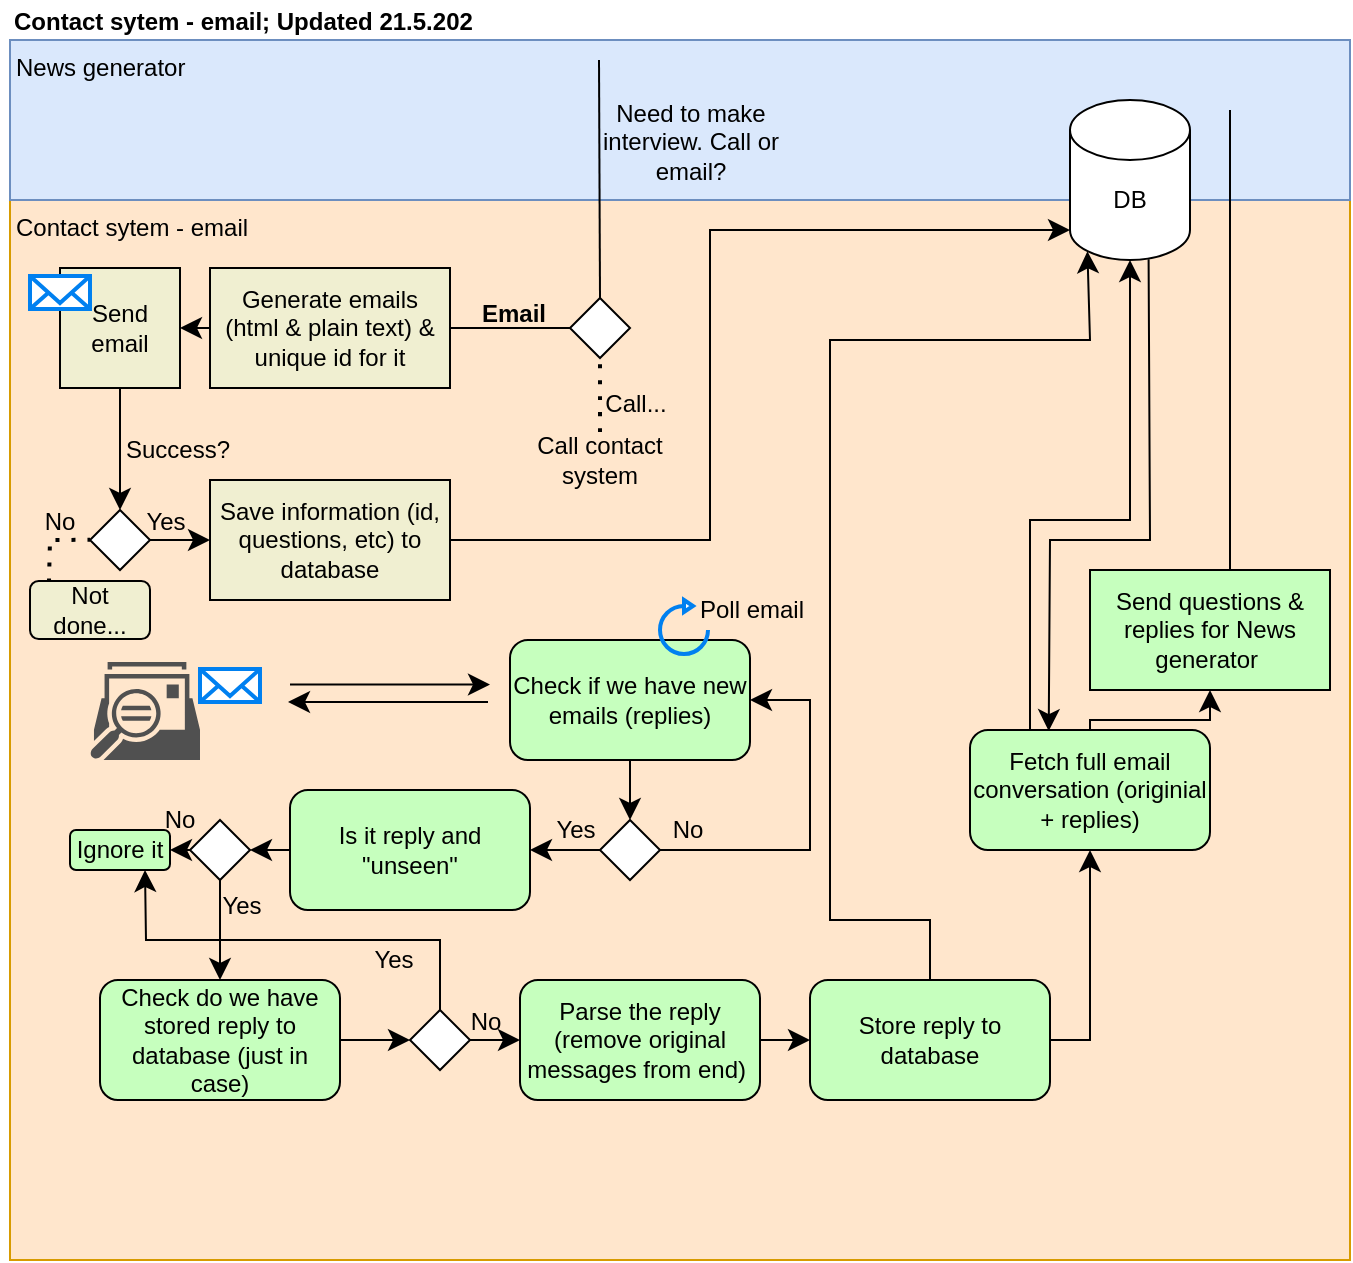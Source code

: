 <mxfile version="27.0.6" pages="2">
  <diagram name="email" id="H2KB_m5Gr2wm3D5CxMwi">
    <mxGraphModel dx="900" dy="1905" grid="1" gridSize="10" guides="1" tooltips="1" connect="1" arrows="1" fold="1" page="1" pageScale="1" pageWidth="850" pageHeight="1100" math="0" shadow="0">
      <root>
        <mxCell id="0" />
        <mxCell id="1" parent="0" />
        <mxCell id="egKCZBeAwwwdmjYjbh6D-1" value="" style="rounded=0;whiteSpace=wrap;html=1;fillColor=#ffe6cc;strokeColor=#d79b00;" vertex="1" parent="1">
          <mxGeometry x="700" width="670" height="530" as="geometry" />
        </mxCell>
        <mxCell id="egKCZBeAwwwdmjYjbh6D-2" value="Contact sytem - email" style="text;html=1;align=left;verticalAlign=top;whiteSpace=wrap;rounded=0;" vertex="1" parent="1">
          <mxGeometry x="701" width="130" height="20" as="geometry" />
        </mxCell>
        <mxCell id="egKCZBeAwwwdmjYjbh6D-3" value="" style="rounded=0;whiteSpace=wrap;html=1;fillColor=#dae8fc;strokeColor=#6c8ebf;" vertex="1" parent="1">
          <mxGeometry x="700" y="-80" width="670" height="80" as="geometry" />
        </mxCell>
        <mxCell id="egKCZBeAwwwdmjYjbh6D-4" value="News generator" style="text;html=1;align=left;verticalAlign=top;whiteSpace=wrap;rounded=0;" vertex="1" parent="1">
          <mxGeometry x="701" y="-80" width="130" height="20" as="geometry" />
        </mxCell>
        <mxCell id="egKCZBeAwwwdmjYjbh6D-74" style="edgeStyle=none;curved=0;rounded=0;orthogonalLoop=1;jettySize=auto;html=1;exitX=0.655;exitY=0.995;exitDx=0;exitDy=0;exitPerimeter=0;entryX=0.328;entryY=0.009;entryDx=0;entryDy=0;fontSize=12;startSize=8;endSize=8;entryPerimeter=0;" edge="1" parent="1" source="egKCZBeAwwwdmjYjbh6D-6" target="egKCZBeAwwwdmjYjbh6D-71">
          <mxGeometry relative="1" as="geometry">
            <Array as="points">
              <mxPoint x="1270" y="170" />
              <mxPoint x="1220" y="170" />
            </Array>
          </mxGeometry>
        </mxCell>
        <mxCell id="egKCZBeAwwwdmjYjbh6D-6" value="" style="shape=cylinder3;whiteSpace=wrap;html=1;boundedLbl=1;backgroundOutline=1;size=15;" vertex="1" parent="1">
          <mxGeometry x="1230" y="-50" width="60" height="80" as="geometry" />
        </mxCell>
        <mxCell id="egKCZBeAwwwdmjYjbh6D-8" value="Need to make interview. Call or email?" style="text;html=1;align=center;verticalAlign=middle;whiteSpace=wrap;rounded=0;" vertex="1" parent="1">
          <mxGeometry x="995" y="-54" width="91" height="50" as="geometry" />
        </mxCell>
        <mxCell id="egKCZBeAwwwdmjYjbh6D-58" style="edgeStyle=none;curved=1;rounded=0;orthogonalLoop=1;jettySize=auto;html=1;exitX=0;exitY=0.5;exitDx=0;exitDy=0;entryX=1;entryY=0.5;entryDx=0;entryDy=0;fontSize=12;startSize=8;endSize=8;" edge="1" parent="1" source="egKCZBeAwwwdmjYjbh6D-9" target="egKCZBeAwwwdmjYjbh6D-57">
          <mxGeometry relative="1" as="geometry" />
        </mxCell>
        <mxCell id="egKCZBeAwwwdmjYjbh6D-9" value="Generate emails (html &amp;amp; plain text) &amp;amp; unique id for it" style="rounded=0;whiteSpace=wrap;html=1;fillColor=light-dark(#F0EFD1,#EDEDED);" vertex="1" parent="1">
          <mxGeometry x="800" y="34" width="120" height="60" as="geometry" />
        </mxCell>
        <mxCell id="egKCZBeAwwwdmjYjbh6D-11" value="" style="endArrow=none;html=1;rounded=0;fontSize=12;startSize=8;endSize=8;curved=1;exitX=1;exitY=0.5;exitDx=0;exitDy=0;entryX=0;entryY=0.5;entryDx=0;entryDy=0;" edge="1" parent="1" source="egKCZBeAwwwdmjYjbh6D-9" target="egKCZBeAwwwdmjYjbh6D-27">
          <mxGeometry width="50" height="50" relative="1" as="geometry">
            <mxPoint x="934" y="104" as="sourcePoint" />
            <mxPoint x="984" y="54" as="targetPoint" />
          </mxGeometry>
        </mxCell>
        <mxCell id="egKCZBeAwwwdmjYjbh6D-14" value="Save information (id, questions, etc) to database" style="rounded=0;whiteSpace=wrap;html=1;fillColor=#F0EFD1;" vertex="1" parent="1">
          <mxGeometry x="800" y="140" width="120" height="60" as="geometry" />
        </mxCell>
        <mxCell id="egKCZBeAwwwdmjYjbh6D-17" style="edgeStyle=none;curved=0;rounded=0;orthogonalLoop=1;jettySize=auto;html=1;exitX=1;exitY=0.5;exitDx=0;exitDy=0;entryX=0;entryY=1;entryDx=0;entryDy=-15;entryPerimeter=0;fontSize=12;startSize=8;endSize=8;" edge="1" parent="1" source="egKCZBeAwwwdmjYjbh6D-14" target="egKCZBeAwwwdmjYjbh6D-6">
          <mxGeometry relative="1" as="geometry">
            <Array as="points">
              <mxPoint x="1050" y="170" />
              <mxPoint x="1050" y="15" />
            </Array>
          </mxGeometry>
        </mxCell>
        <mxCell id="egKCZBeAwwwdmjYjbh6D-32" style="edgeStyle=none;curved=1;rounded=0;orthogonalLoop=1;jettySize=auto;html=1;exitX=0.5;exitY=1;exitDx=0;exitDy=0;entryX=0.5;entryY=0;entryDx=0;entryDy=0;fontSize=12;startSize=8;endSize=8;" edge="1" parent="1" source="egKCZBeAwwwdmjYjbh6D-21" target="egKCZBeAwwwdmjYjbh6D-31">
          <mxGeometry relative="1" as="geometry" />
        </mxCell>
        <mxCell id="egKCZBeAwwwdmjYjbh6D-21" value="Check if we have new emails (replies)" style="rounded=1;whiteSpace=wrap;html=1;fillColor=light-dark(#C6FFBE,#EDEDED);" vertex="1" parent="1">
          <mxGeometry x="950" y="220" width="120" height="60" as="geometry" />
        </mxCell>
        <mxCell id="egKCZBeAwwwdmjYjbh6D-18" value="" style="html=1;verticalLabelPosition=bottom;align=center;labelBackgroundColor=#ffffff;verticalAlign=top;strokeWidth=2;strokeColor=#0080F0;shadow=0;dashed=0;shape=mxgraph.ios7.icons.reload;" vertex="1" parent="1">
          <mxGeometry x="1025" y="200" width="24" height="27" as="geometry" />
        </mxCell>
        <mxCell id="egKCZBeAwwwdmjYjbh6D-22" value="DB" style="text;html=1;align=center;verticalAlign=middle;whiteSpace=wrap;rounded=0;" vertex="1" parent="1">
          <mxGeometry x="1230" y="-15" width="60" height="30" as="geometry" />
        </mxCell>
        <mxCell id="egKCZBeAwwwdmjYjbh6D-23" value="" style="html=1;verticalLabelPosition=bottom;align=center;labelBackgroundColor=#ffffff;verticalAlign=top;strokeWidth=2;strokeColor=#0080F0;shadow=0;dashed=0;shape=mxgraph.ios7.icons.mail;" vertex="1" parent="1">
          <mxGeometry x="795" y="234.5" width="30" height="16.5" as="geometry" />
        </mxCell>
        <mxCell id="egKCZBeAwwwdmjYjbh6D-24" value="" style="sketch=0;pointerEvents=1;shadow=0;dashed=0;html=1;strokeColor=none;fillColor=#505050;labelPosition=center;verticalLabelPosition=bottom;verticalAlign=top;outlineConnect=0;align=center;shape=mxgraph.office.communications.discovery_search_mailbox;" vertex="1" parent="1">
          <mxGeometry x="740" y="231" width="55" height="49" as="geometry" />
        </mxCell>
        <mxCell id="egKCZBeAwwwdmjYjbh6D-25" value="" style="endArrow=classic;html=1;rounded=0;fontSize=12;startSize=8;endSize=8;curved=1;" edge="1" parent="1">
          <mxGeometry width="50" height="50" relative="1" as="geometry">
            <mxPoint x="840" y="242.25" as="sourcePoint" />
            <mxPoint x="940" y="242.25" as="targetPoint" />
          </mxGeometry>
        </mxCell>
        <mxCell id="egKCZBeAwwwdmjYjbh6D-27" value="" style="rhombus;whiteSpace=wrap;html=1;" vertex="1" parent="1">
          <mxGeometry x="980" y="49" width="30" height="30" as="geometry" />
        </mxCell>
        <mxCell id="egKCZBeAwwwdmjYjbh6D-29" value="" style="endArrow=none;html=1;rounded=0;fontSize=12;startSize=8;endSize=8;curved=1;exitX=0.5;exitY=0;exitDx=0;exitDy=0;" edge="1" parent="1" source="egKCZBeAwwwdmjYjbh6D-27">
          <mxGeometry width="50" height="50" relative="1" as="geometry">
            <mxPoint x="994.5" y="40" as="sourcePoint" />
            <mxPoint x="994.5" y="-70" as="targetPoint" />
          </mxGeometry>
        </mxCell>
        <mxCell id="egKCZBeAwwwdmjYjbh6D-30" value="&lt;b&gt;Email&lt;/b&gt;" style="text;html=1;align=center;verticalAlign=middle;whiteSpace=wrap;rounded=0;" vertex="1" parent="1">
          <mxGeometry x="922" y="42" width="60" height="30" as="geometry" />
        </mxCell>
        <mxCell id="egKCZBeAwwwdmjYjbh6D-34" style="edgeStyle=none;curved=1;rounded=0;orthogonalLoop=1;jettySize=auto;html=1;exitX=0;exitY=0.5;exitDx=0;exitDy=0;entryX=1;entryY=0.5;entryDx=0;entryDy=0;fontSize=12;startSize=8;endSize=8;" edge="1" parent="1" source="egKCZBeAwwwdmjYjbh6D-31" target="egKCZBeAwwwdmjYjbh6D-33">
          <mxGeometry relative="1" as="geometry" />
        </mxCell>
        <mxCell id="egKCZBeAwwwdmjYjbh6D-36" style="edgeStyle=none;curved=0;rounded=0;orthogonalLoop=1;jettySize=auto;html=1;exitX=1;exitY=0.5;exitDx=0;exitDy=0;entryX=1;entryY=0.5;entryDx=0;entryDy=0;fontSize=12;startSize=8;endSize=8;" edge="1" parent="1" source="egKCZBeAwwwdmjYjbh6D-31" target="egKCZBeAwwwdmjYjbh6D-21">
          <mxGeometry relative="1" as="geometry">
            <Array as="points">
              <mxPoint x="1100" y="325" />
              <mxPoint x="1100" y="250" />
            </Array>
          </mxGeometry>
        </mxCell>
        <mxCell id="egKCZBeAwwwdmjYjbh6D-31" value="" style="rhombus;whiteSpace=wrap;html=1;" vertex="1" parent="1">
          <mxGeometry x="995" y="310" width="30" height="30" as="geometry" />
        </mxCell>
        <mxCell id="egKCZBeAwwwdmjYjbh6D-39" style="edgeStyle=none;curved=1;rounded=0;orthogonalLoop=1;jettySize=auto;html=1;exitX=0;exitY=0.5;exitDx=0;exitDy=0;entryX=1;entryY=0.5;entryDx=0;entryDy=0;fontSize=12;startSize=8;endSize=8;" edge="1" parent="1" source="egKCZBeAwwwdmjYjbh6D-33" target="egKCZBeAwwwdmjYjbh6D-35">
          <mxGeometry relative="1" as="geometry" />
        </mxCell>
        <mxCell id="egKCZBeAwwwdmjYjbh6D-33" value="Is it reply and &quot;unseen&quot;" style="rounded=1;whiteSpace=wrap;html=1;fillColor=#C6FFBE;" vertex="1" parent="1">
          <mxGeometry x="840" y="295" width="120" height="60" as="geometry" />
        </mxCell>
        <mxCell id="egKCZBeAwwwdmjYjbh6D-41" style="edgeStyle=none;curved=1;rounded=0;orthogonalLoop=1;jettySize=auto;html=1;exitX=0.5;exitY=1;exitDx=0;exitDy=0;entryX=0.5;entryY=0;entryDx=0;entryDy=0;fontSize=12;startSize=8;endSize=8;" edge="1" parent="1" source="egKCZBeAwwwdmjYjbh6D-35" target="egKCZBeAwwwdmjYjbh6D-40">
          <mxGeometry relative="1" as="geometry" />
        </mxCell>
        <mxCell id="egKCZBeAwwwdmjYjbh6D-43" style="edgeStyle=none;curved=1;rounded=0;orthogonalLoop=1;jettySize=auto;html=1;exitX=0;exitY=0.5;exitDx=0;exitDy=0;entryX=1;entryY=0.5;entryDx=0;entryDy=0;fontSize=12;startSize=8;endSize=8;" edge="1" parent="1" source="egKCZBeAwwwdmjYjbh6D-35" target="egKCZBeAwwwdmjYjbh6D-42">
          <mxGeometry relative="1" as="geometry" />
        </mxCell>
        <mxCell id="egKCZBeAwwwdmjYjbh6D-35" value="" style="rhombus;whiteSpace=wrap;html=1;" vertex="1" parent="1">
          <mxGeometry x="790" y="310" width="30" height="30" as="geometry" />
        </mxCell>
        <mxCell id="egKCZBeAwwwdmjYjbh6D-37" value="Yes" style="text;html=1;align=center;verticalAlign=middle;whiteSpace=wrap;rounded=0;" vertex="1" parent="1">
          <mxGeometry x="953" y="300" width="60" height="30" as="geometry" />
        </mxCell>
        <mxCell id="egKCZBeAwwwdmjYjbh6D-38" value="No" style="text;html=1;align=center;verticalAlign=middle;whiteSpace=wrap;rounded=0;" vertex="1" parent="1">
          <mxGeometry x="1009" y="300" width="60" height="30" as="geometry" />
        </mxCell>
        <mxCell id="egKCZBeAwwwdmjYjbh6D-48" style="edgeStyle=none;curved=1;rounded=0;orthogonalLoop=1;jettySize=auto;html=1;exitX=1;exitY=0.5;exitDx=0;exitDy=0;entryX=0;entryY=0.5;entryDx=0;entryDy=0;fontSize=12;startSize=8;endSize=8;" edge="1" parent="1" source="egKCZBeAwwwdmjYjbh6D-40" target="egKCZBeAwwwdmjYjbh6D-47">
          <mxGeometry relative="1" as="geometry" />
        </mxCell>
        <mxCell id="egKCZBeAwwwdmjYjbh6D-40" value="Check do we have stored reply to database (just in case)" style="rounded=1;whiteSpace=wrap;html=1;fillColor=#C6FFBE;" vertex="1" parent="1">
          <mxGeometry x="745" y="390" width="120" height="60" as="geometry" />
        </mxCell>
        <mxCell id="egKCZBeAwwwdmjYjbh6D-42" value="Ignore it" style="rounded=1;whiteSpace=wrap;html=1;fillColor=#C6FFBE;" vertex="1" parent="1">
          <mxGeometry x="730" y="315" width="50" height="20" as="geometry" />
        </mxCell>
        <mxCell id="egKCZBeAwwwdmjYjbh6D-44" value="Yes" style="text;html=1;align=center;verticalAlign=middle;whiteSpace=wrap;rounded=0;" vertex="1" parent="1">
          <mxGeometry x="786" y="338" width="60" height="30" as="geometry" />
        </mxCell>
        <mxCell id="egKCZBeAwwwdmjYjbh6D-45" value="No" style="text;html=1;align=center;verticalAlign=middle;whiteSpace=wrap;rounded=0;" vertex="1" parent="1">
          <mxGeometry x="755" y="295" width="60" height="30" as="geometry" />
        </mxCell>
        <mxCell id="egKCZBeAwwwdmjYjbh6D-46" value="" style="endArrow=none;dashed=1;html=1;dashPattern=1 3;strokeWidth=2;rounded=0;fontSize=12;startSize=8;endSize=8;curved=1;" edge="1" parent="1">
          <mxGeometry width="50" height="50" relative="1" as="geometry">
            <mxPoint x="995" y="116" as="sourcePoint" />
            <mxPoint x="995" y="76" as="targetPoint" />
          </mxGeometry>
        </mxCell>
        <mxCell id="egKCZBeAwwwdmjYjbh6D-49" style="edgeStyle=none;curved=0;rounded=0;orthogonalLoop=1;jettySize=auto;html=1;exitX=0.5;exitY=0;exitDx=0;exitDy=0;entryX=0.75;entryY=1;entryDx=0;entryDy=0;fontSize=12;startSize=8;endSize=8;" edge="1" parent="1" source="egKCZBeAwwwdmjYjbh6D-47" target="egKCZBeAwwwdmjYjbh6D-42">
          <mxGeometry relative="1" as="geometry">
            <Array as="points">
              <mxPoint x="915" y="370" />
              <mxPoint x="768" y="370" />
            </Array>
          </mxGeometry>
        </mxCell>
        <mxCell id="egKCZBeAwwwdmjYjbh6D-55" style="edgeStyle=none;curved=1;rounded=0;orthogonalLoop=1;jettySize=auto;html=1;exitX=1;exitY=0.5;exitDx=0;exitDy=0;entryX=0;entryY=0.5;entryDx=0;entryDy=0;fontSize=12;startSize=8;endSize=8;" edge="1" parent="1" source="egKCZBeAwwwdmjYjbh6D-47" target="egKCZBeAwwwdmjYjbh6D-67">
          <mxGeometry relative="1" as="geometry">
            <mxPoint x="982.0" y="432.5" as="targetPoint" />
          </mxGeometry>
        </mxCell>
        <mxCell id="egKCZBeAwwwdmjYjbh6D-47" value="" style="rhombus;whiteSpace=wrap;html=1;" vertex="1" parent="1">
          <mxGeometry x="900" y="405" width="30" height="30" as="geometry" />
        </mxCell>
        <mxCell id="egKCZBeAwwwdmjYjbh6D-50" value="Yes" style="text;html=1;align=center;verticalAlign=middle;whiteSpace=wrap;rounded=0;" vertex="1" parent="1">
          <mxGeometry x="862" y="365" width="60" height="30" as="geometry" />
        </mxCell>
        <mxCell id="egKCZBeAwwwdmjYjbh6D-52" value="Call..." style="text;html=1;align=center;verticalAlign=middle;whiteSpace=wrap;rounded=0;" vertex="1" parent="1">
          <mxGeometry x="983" y="87" width="60" height="30" as="geometry" />
        </mxCell>
        <mxCell id="egKCZBeAwwwdmjYjbh6D-53" value="Call contact system" style="text;html=1;align=center;verticalAlign=middle;whiteSpace=wrap;rounded=0;" vertex="1" parent="1">
          <mxGeometry x="955" y="115" width="80" height="30" as="geometry" />
        </mxCell>
        <mxCell id="egKCZBeAwwwdmjYjbh6D-72" style="edgeStyle=none;curved=0;rounded=0;orthogonalLoop=1;jettySize=auto;html=1;exitX=1;exitY=0.5;exitDx=0;exitDy=0;entryX=0.5;entryY=1;entryDx=0;entryDy=0;fontSize=12;startSize=8;endSize=8;" edge="1" parent="1" source="egKCZBeAwwwdmjYjbh6D-54" target="egKCZBeAwwwdmjYjbh6D-71">
          <mxGeometry relative="1" as="geometry">
            <Array as="points">
              <mxPoint x="1240" y="420" />
            </Array>
          </mxGeometry>
        </mxCell>
        <mxCell id="egKCZBeAwwwdmjYjbh6D-54" value="Store reply to database" style="rounded=1;whiteSpace=wrap;html=1;fillColor=#C6FFBE;" vertex="1" parent="1">
          <mxGeometry x="1100" y="390" width="120" height="60" as="geometry" />
        </mxCell>
        <mxCell id="egKCZBeAwwwdmjYjbh6D-60" style="edgeStyle=none;curved=1;rounded=0;orthogonalLoop=1;jettySize=auto;html=1;exitX=0.5;exitY=1;exitDx=0;exitDy=0;entryX=0.5;entryY=0;entryDx=0;entryDy=0;fontSize=12;startSize=8;endSize=8;" edge="1" parent="1" source="egKCZBeAwwwdmjYjbh6D-57" target="egKCZBeAwwwdmjYjbh6D-59">
          <mxGeometry relative="1" as="geometry" />
        </mxCell>
        <mxCell id="egKCZBeAwwwdmjYjbh6D-57" value="Send email" style="rounded=0;whiteSpace=wrap;html=1;fillColor=#F0EFD1;" vertex="1" parent="1">
          <mxGeometry x="725" y="34" width="60" height="60" as="geometry" />
        </mxCell>
        <mxCell id="egKCZBeAwwwdmjYjbh6D-62" style="edgeStyle=none;curved=1;rounded=0;orthogonalLoop=1;jettySize=auto;html=1;exitX=1;exitY=0.5;exitDx=0;exitDy=0;entryX=0;entryY=0.5;entryDx=0;entryDy=0;fontSize=12;startSize=8;endSize=8;" edge="1" parent="1" source="egKCZBeAwwwdmjYjbh6D-59" target="egKCZBeAwwwdmjYjbh6D-14">
          <mxGeometry relative="1" as="geometry" />
        </mxCell>
        <mxCell id="egKCZBeAwwwdmjYjbh6D-59" value="" style="rhombus;whiteSpace=wrap;html=1;" vertex="1" parent="1">
          <mxGeometry x="740" y="155" width="30" height="30" as="geometry" />
        </mxCell>
        <mxCell id="egKCZBeAwwwdmjYjbh6D-61" value="Success?" style="text;html=1;align=center;verticalAlign=middle;whiteSpace=wrap;rounded=0;" vertex="1" parent="1">
          <mxGeometry x="754" y="110" width="60" height="30" as="geometry" />
        </mxCell>
        <mxCell id="egKCZBeAwwwdmjYjbh6D-63" value="Yes" style="text;html=1;align=center;verticalAlign=middle;whiteSpace=wrap;rounded=0;" vertex="1" parent="1">
          <mxGeometry x="748" y="146" width="60" height="30" as="geometry" />
        </mxCell>
        <mxCell id="egKCZBeAwwwdmjYjbh6D-64" value="" style="endArrow=none;dashed=1;html=1;dashPattern=1 3;strokeWidth=2;rounded=0;fontSize=12;startSize=8;endSize=8;curved=0;exitX=0.158;exitY=0.026;exitDx=0;exitDy=0;exitPerimeter=0;" edge="1" parent="1" source="egKCZBeAwwwdmjYjbh6D-81">
          <mxGeometry width="50" height="50" relative="1" as="geometry">
            <mxPoint x="715" y="169.9" as="sourcePoint" />
            <mxPoint x="740" y="169.9" as="targetPoint" />
            <Array as="points">
              <mxPoint x="720" y="170" />
            </Array>
          </mxGeometry>
        </mxCell>
        <mxCell id="egKCZBeAwwwdmjYjbh6D-66" value="No" style="text;html=1;align=center;verticalAlign=middle;whiteSpace=wrap;rounded=0;" vertex="1" parent="1">
          <mxGeometry x="695" y="146" width="60" height="30" as="geometry" />
        </mxCell>
        <mxCell id="egKCZBeAwwwdmjYjbh6D-68" style="edgeStyle=none;curved=1;rounded=0;orthogonalLoop=1;jettySize=auto;html=1;exitX=1;exitY=0.5;exitDx=0;exitDy=0;entryX=0;entryY=0.5;entryDx=0;entryDy=0;fontSize=12;startSize=8;endSize=8;" edge="1" parent="1" source="egKCZBeAwwwdmjYjbh6D-67" target="egKCZBeAwwwdmjYjbh6D-54">
          <mxGeometry relative="1" as="geometry" />
        </mxCell>
        <mxCell id="egKCZBeAwwwdmjYjbh6D-67" value="Parse the reply (remove original messages from end)&amp;nbsp;" style="rounded=1;whiteSpace=wrap;html=1;fillColor=#C6FFBE;" vertex="1" parent="1">
          <mxGeometry x="955" y="390" width="120" height="60" as="geometry" />
        </mxCell>
        <mxCell id="egKCZBeAwwwdmjYjbh6D-69" value="No" style="text;html=1;align=center;verticalAlign=middle;whiteSpace=wrap;rounded=0;" vertex="1" parent="1">
          <mxGeometry x="908" y="396" width="60" height="30" as="geometry" />
        </mxCell>
        <mxCell id="egKCZBeAwwwdmjYjbh6D-70" style="edgeStyle=none;curved=0;rounded=0;orthogonalLoop=1;jettySize=auto;html=1;exitX=0.5;exitY=0;exitDx=0;exitDy=0;entryX=0.145;entryY=1;entryDx=0;entryDy=-4.35;entryPerimeter=0;fontSize=12;startSize=8;endSize=8;" edge="1" parent="1" source="egKCZBeAwwwdmjYjbh6D-54" target="egKCZBeAwwwdmjYjbh6D-6">
          <mxGeometry relative="1" as="geometry">
            <Array as="points">
              <mxPoint x="1160" y="360" />
              <mxPoint x="1110" y="360" />
              <mxPoint x="1110" y="180" />
              <mxPoint x="1110" y="70" />
              <mxPoint x="1240" y="70" />
            </Array>
          </mxGeometry>
        </mxCell>
        <mxCell id="egKCZBeAwwwdmjYjbh6D-76" style="edgeStyle=none;curved=0;rounded=0;orthogonalLoop=1;jettySize=auto;html=1;exitX=0.5;exitY=0;exitDx=0;exitDy=0;entryX=0.5;entryY=1;entryDx=0;entryDy=0;fontSize=12;startSize=8;endSize=8;" edge="1" parent="1" source="egKCZBeAwwwdmjYjbh6D-71" target="egKCZBeAwwwdmjYjbh6D-75">
          <mxGeometry relative="1" as="geometry">
            <Array as="points">
              <mxPoint x="1240" y="260" />
              <mxPoint x="1300" y="260" />
            </Array>
          </mxGeometry>
        </mxCell>
        <mxCell id="egKCZBeAwwwdmjYjbh6D-71" value="Fetch full email conversation (originial + replies)" style="rounded=1;whiteSpace=wrap;html=1;fillColor=#C6FFBE;" vertex="1" parent="1">
          <mxGeometry x="1180" y="265" width="120" height="60" as="geometry" />
        </mxCell>
        <mxCell id="egKCZBeAwwwdmjYjbh6D-73" style="edgeStyle=none;curved=0;rounded=0;orthogonalLoop=1;jettySize=auto;html=1;exitX=0.25;exitY=0;exitDx=0;exitDy=0;entryX=0.5;entryY=1;entryDx=0;entryDy=0;entryPerimeter=0;fontSize=12;startSize=8;endSize=8;" edge="1" parent="1" source="egKCZBeAwwwdmjYjbh6D-71" target="egKCZBeAwwwdmjYjbh6D-6">
          <mxGeometry relative="1" as="geometry">
            <Array as="points">
              <mxPoint x="1210" y="160" />
              <mxPoint x="1260" y="160" />
            </Array>
          </mxGeometry>
        </mxCell>
        <mxCell id="egKCZBeAwwwdmjYjbh6D-75" value="Send questions &amp;amp; replies for News generator&amp;nbsp;" style="rounded=0;whiteSpace=wrap;html=1;fillColor=#C6FFBE;" vertex="1" parent="1">
          <mxGeometry x="1240" y="185" width="120" height="60" as="geometry" />
        </mxCell>
        <mxCell id="egKCZBeAwwwdmjYjbh6D-77" value="" style="endArrow=none;html=1;rounded=0;fontSize=12;startSize=8;endSize=8;curved=1;" edge="1" parent="1">
          <mxGeometry width="50" height="50" relative="1" as="geometry">
            <mxPoint x="1310" y="185" as="sourcePoint" />
            <mxPoint x="1310" y="-45" as="targetPoint" />
          </mxGeometry>
        </mxCell>
        <mxCell id="egKCZBeAwwwdmjYjbh6D-78" value="" style="html=1;verticalLabelPosition=bottom;align=center;labelBackgroundColor=#ffffff;verticalAlign=top;strokeWidth=2;strokeColor=#0080F0;shadow=0;dashed=0;shape=mxgraph.ios7.icons.mail;" vertex="1" parent="1">
          <mxGeometry x="710" y="38" width="30" height="16.5" as="geometry" />
        </mxCell>
        <mxCell id="egKCZBeAwwwdmjYjbh6D-79" value="Poll email" style="text;html=1;align=center;verticalAlign=middle;whiteSpace=wrap;rounded=0;" vertex="1" parent="1">
          <mxGeometry x="1041" y="190" width="60" height="30" as="geometry" />
        </mxCell>
        <mxCell id="egKCZBeAwwwdmjYjbh6D-80" value="" style="endArrow=none;html=1;rounded=0;fontSize=12;startSize=8;endSize=8;curved=1;startArrow=classic;startFill=1;" edge="1" parent="1">
          <mxGeometry width="50" height="50" relative="1" as="geometry">
            <mxPoint x="839" y="251" as="sourcePoint" />
            <mxPoint x="939" y="251" as="targetPoint" />
          </mxGeometry>
        </mxCell>
        <mxCell id="egKCZBeAwwwdmjYjbh6D-81" value="Not done..." style="rounded=1;whiteSpace=wrap;html=1;fillColor=#F0EFD1;" vertex="1" parent="1">
          <mxGeometry x="710" y="190.5" width="60" height="29" as="geometry" />
        </mxCell>
        <mxCell id="egKCZBeAwwwdmjYjbh6D-82" value="&lt;span style=&quot;&quot;&gt;&lt;span style=&quot;font-size: 12px;&quot;&gt;&lt;b&gt;Contact&amp;nbsp;&lt;/b&gt;&lt;/span&gt;&lt;b&gt;sytem - email; Updated 21.5.202&amp;nbsp;&lt;/b&gt;&lt;/span&gt;" style="text;html=1;align=left;verticalAlign=bottom;whiteSpace=wrap;rounded=0;" vertex="1" parent="1">
          <mxGeometry x="700" y="-100" width="280" height="20" as="geometry" />
        </mxCell>
      </root>
    </mxGraphModel>
  </diagram>
  <diagram id="P6I3l9U3mSOlDs17gssJ" name="db_tables">
    <mxGraphModel dx="1260" dy="1170" grid="1" gridSize="10" guides="1" tooltips="1" connect="1" arrows="1" fold="1" page="0" pageScale="1" pageWidth="850" pageHeight="1100" math="0" shadow="0">
      <root>
        <mxCell id="0" />
        <mxCell id="1" parent="0" />
        <mxCell id="8S_-8nBEICqBJ5GQcfzT-1" value="News" style="swimlane;fontStyle=0;childLayout=stackLayout;horizontal=1;startSize=30;horizontalStack=0;resizeParent=1;resizeParentMax=0;resizeLast=0;collapsible=1;marginBottom=0;whiteSpace=wrap;html=1;" vertex="1" parent="1">
          <mxGeometry x="-110" y="-80" width="140" height="120" as="geometry" />
        </mxCell>
        <mxCell id="8S_-8nBEICqBJ5GQcfzT-2" value="id (PK)" style="text;strokeColor=none;fillColor=none;align=left;verticalAlign=middle;spacingLeft=4;spacingRight=4;overflow=hidden;points=[[0,0.5],[1,0.5]];portConstraint=eastwest;rotatable=0;whiteSpace=wrap;html=1;" vertex="1" parent="8S_-8nBEICqBJ5GQcfzT-1">
          <mxGeometry y="30" width="140" height="30" as="geometry" />
        </mxCell>
        <mxCell id="8S_-8nBEICqBJ5GQcfzT-3" value="body" style="text;strokeColor=none;fillColor=none;align=left;verticalAlign=middle;spacingLeft=4;spacingRight=4;overflow=hidden;points=[[0,0.5],[1,0.5]];portConstraint=eastwest;rotatable=0;whiteSpace=wrap;html=1;" vertex="1" parent="8S_-8nBEICqBJ5GQcfzT-1">
          <mxGeometry y="60" width="140" height="30" as="geometry" />
        </mxCell>
        <mxCell id="8S_-8nBEICqBJ5GQcfzT-4" value="etc..." style="text;strokeColor=none;fillColor=none;align=left;verticalAlign=middle;spacingLeft=4;spacingRight=4;overflow=hidden;points=[[0,0.5],[1,0.5]];portConstraint=eastwest;rotatable=0;whiteSpace=wrap;html=1;" vertex="1" parent="8S_-8nBEICqBJ5GQcfzT-1">
          <mxGeometry y="90" width="140" height="30" as="geometry" />
        </mxCell>
        <mxCell id="8S_-8nBEICqBJ5GQcfzT-5" value="sent_emails" style="swimlane;fontStyle=0;childLayout=stackLayout;horizontal=1;startSize=30;horizontalStack=0;resizeParent=1;resizeParentMax=0;resizeLast=0;collapsible=1;marginBottom=0;whiteSpace=wrap;html=1;" vertex="1" parent="1">
          <mxGeometry x="-110" y="100" width="140" height="210" as="geometry" />
        </mxCell>
        <mxCell id="8S_-8nBEICqBJ5GQcfzT-6" value="id (PK)" style="text;strokeColor=none;fillColor=none;align=left;verticalAlign=middle;spacingLeft=4;spacingRight=4;overflow=hidden;points=[[0,0.5],[1,0.5]];portConstraint=eastwest;rotatable=0;whiteSpace=wrap;html=1;" vertex="1" parent="8S_-8nBEICqBJ5GQcfzT-5">
          <mxGeometry y="30" width="140" height="30" as="geometry" />
        </mxCell>
        <mxCell id="8S_-8nBEICqBJ5GQcfzT-19" value="news_id (FK)" style="text;strokeColor=none;fillColor=none;align=left;verticalAlign=middle;spacingLeft=4;spacingRight=4;overflow=hidden;points=[[0,0.5],[1,0.5]];portConstraint=eastwest;rotatable=0;whiteSpace=wrap;html=1;" vertex="1" parent="8S_-8nBEICqBJ5GQcfzT-5">
          <mxGeometry y="60" width="140" height="30" as="geometry" />
        </mxCell>
        <mxCell id="8S_-8nBEICqBJ5GQcfzT-7" value="message_id (U)" style="text;strokeColor=none;fillColor=none;align=left;verticalAlign=middle;spacingLeft=4;spacingRight=4;overflow=hidden;points=[[0,0.5],[1,0.5]];portConstraint=eastwest;rotatable=0;whiteSpace=wrap;html=1;" vertex="1" parent="8S_-8nBEICqBJ5GQcfzT-5">
          <mxGeometry y="90" width="140" height="30" as="geometry" />
        </mxCell>
        <mxCell id="8S_-8nBEICqBJ5GQcfzT-8" value="recipient" style="text;strokeColor=none;fillColor=none;align=left;verticalAlign=middle;spacingLeft=4;spacingRight=4;overflow=hidden;points=[[0,0.5],[1,0.5]];portConstraint=eastwest;rotatable=0;whiteSpace=wrap;html=1;" vertex="1" parent="8S_-8nBEICqBJ5GQcfzT-5">
          <mxGeometry y="120" width="140" height="30" as="geometry" />
        </mxCell>
        <mxCell id="8S_-8nBEICqBJ5GQcfzT-17" value="subject" style="text;strokeColor=none;fillColor=none;align=left;verticalAlign=middle;spacingLeft=4;spacingRight=4;overflow=hidden;points=[[0,0.5],[1,0.5]];portConstraint=eastwest;rotatable=0;whiteSpace=wrap;html=1;" vertex="1" parent="8S_-8nBEICqBJ5GQcfzT-5">
          <mxGeometry y="150" width="140" height="30" as="geometry" />
        </mxCell>
        <mxCell id="8S_-8nBEICqBJ5GQcfzT-18" value="sent_at" style="text;strokeColor=none;fillColor=none;align=left;verticalAlign=middle;spacingLeft=4;spacingRight=4;overflow=hidden;points=[[0,0.5],[1,0.5]];portConstraint=eastwest;rotatable=0;whiteSpace=wrap;html=1;" vertex="1" parent="8S_-8nBEICqBJ5GQcfzT-5">
          <mxGeometry y="180" width="140" height="30" as="geometry" />
        </mxCell>
        <mxCell id="8S_-8nBEICqBJ5GQcfzT-9" value="questions" style="swimlane;fontStyle=0;childLayout=stackLayout;horizontal=1;startSize=30;horizontalStack=0;resizeParent=1;resizeParentMax=0;resizeLast=0;collapsible=1;marginBottom=0;whiteSpace=wrap;html=1;" vertex="1" parent="1">
          <mxGeometry x="100" y="100" width="140" height="180" as="geometry" />
        </mxCell>
        <mxCell id="8S_-8nBEICqBJ5GQcfzT-10" value="id (PK)" style="text;strokeColor=none;fillColor=none;align=left;verticalAlign=middle;spacingLeft=4;spacingRight=4;overflow=hidden;points=[[0,0.5],[1,0.5]];portConstraint=eastwest;rotatable=0;whiteSpace=wrap;html=1;" vertex="1" parent="8S_-8nBEICqBJ5GQcfzT-9">
          <mxGeometry y="30" width="140" height="30" as="geometry" />
        </mxCell>
        <mxCell id="8S_-8nBEICqBJ5GQcfzT-11" value="email_id (FK)" style="text;strokeColor=none;fillColor=none;align=left;verticalAlign=middle;spacingLeft=4;spacingRight=4;overflow=hidden;points=[[0,0.5],[1,0.5]];portConstraint=eastwest;rotatable=0;whiteSpace=wrap;html=1;" vertex="1" parent="8S_-8nBEICqBJ5GQcfzT-9">
          <mxGeometry y="60" width="140" height="30" as="geometry" />
        </mxCell>
        <mxCell id="8S_-8nBEICqBJ5GQcfzT-12" value="topic" style="text;strokeColor=none;fillColor=none;align=left;verticalAlign=middle;spacingLeft=4;spacingRight=4;overflow=hidden;points=[[0,0.5],[1,0.5]];portConstraint=eastwest;rotatable=0;whiteSpace=wrap;html=1;" vertex="1" parent="8S_-8nBEICqBJ5GQcfzT-9">
          <mxGeometry y="90" width="140" height="30" as="geometry" />
        </mxCell>
        <mxCell id="8S_-8nBEICqBJ5GQcfzT-20" value="question" style="text;strokeColor=none;fillColor=none;align=left;verticalAlign=middle;spacingLeft=4;spacingRight=4;overflow=hidden;points=[[0,0.5],[1,0.5]];portConstraint=eastwest;rotatable=0;whiteSpace=wrap;html=1;" vertex="1" parent="8S_-8nBEICqBJ5GQcfzT-9">
          <mxGeometry y="120" width="140" height="30" as="geometry" />
        </mxCell>
        <mxCell id="8S_-8nBEICqBJ5GQcfzT-21" value="position" style="text;strokeColor=none;fillColor=none;align=left;verticalAlign=middle;spacingLeft=4;spacingRight=4;overflow=hidden;points=[[0,0.5],[1,0.5]];portConstraint=eastwest;rotatable=0;whiteSpace=wrap;html=1;" vertex="1" parent="8S_-8nBEICqBJ5GQcfzT-9">
          <mxGeometry y="150" width="140" height="30" as="geometry" />
        </mxCell>
        <mxCell id="8S_-8nBEICqBJ5GQcfzT-13" value="replies" style="swimlane;fontStyle=0;childLayout=stackLayout;horizontal=1;startSize=30;horizontalStack=0;resizeParent=1;resizeParentMax=0;resizeLast=0;collapsible=1;marginBottom=0;whiteSpace=wrap;html=1;" vertex="1" parent="1">
          <mxGeometry x="-320" y="100" width="140" height="270" as="geometry" />
        </mxCell>
        <mxCell id="8S_-8nBEICqBJ5GQcfzT-14" value="id (PK)" style="text;strokeColor=none;fillColor=none;align=left;verticalAlign=middle;spacingLeft=4;spacingRight=4;overflow=hidden;points=[[0,0.5],[1,0.5]];portConstraint=eastwest;rotatable=0;whiteSpace=wrap;html=1;" vertex="1" parent="8S_-8nBEICqBJ5GQcfzT-13">
          <mxGeometry y="30" width="140" height="30" as="geometry" />
        </mxCell>
        <mxCell id="8S_-8nBEICqBJ5GQcfzT-15" value="uid (U)" style="text;strokeColor=none;fillColor=none;align=left;verticalAlign=middle;spacingLeft=4;spacingRight=4;overflow=hidden;points=[[0,0.5],[1,0.5]];portConstraint=eastwest;rotatable=0;whiteSpace=wrap;html=1;" vertex="1" parent="8S_-8nBEICqBJ5GQcfzT-13">
          <mxGeometry y="60" width="140" height="30" as="geometry" />
        </mxCell>
        <mxCell id="8S_-8nBEICqBJ5GQcfzT-26" value="email_id (FK)" style="text;strokeColor=none;fillColor=none;align=left;verticalAlign=middle;spacingLeft=4;spacingRight=4;overflow=hidden;points=[[0,0.5],[1,0.5]];portConstraint=eastwest;rotatable=0;whiteSpace=wrap;html=1;" vertex="1" parent="8S_-8nBEICqBJ5GQcfzT-13">
          <mxGeometry y="90" width="140" height="30" as="geometry" />
        </mxCell>
        <mxCell id="8S_-8nBEICqBJ5GQcfzT-16" value="from_address" style="text;strokeColor=none;fillColor=none;align=left;verticalAlign=middle;spacingLeft=4;spacingRight=4;overflow=hidden;points=[[0,0.5],[1,0.5]];portConstraint=eastwest;rotatable=0;whiteSpace=wrap;html=1;" vertex="1" parent="8S_-8nBEICqBJ5GQcfzT-13">
          <mxGeometry y="120" width="140" height="30" as="geometry" />
        </mxCell>
        <mxCell id="8S_-8nBEICqBJ5GQcfzT-22" value="in_reply_to" style="text;strokeColor=none;fillColor=none;align=left;verticalAlign=middle;spacingLeft=4;spacingRight=4;overflow=hidden;points=[[0,0.5],[1,0.5]];portConstraint=eastwest;rotatable=0;whiteSpace=wrap;html=1;" vertex="1" parent="8S_-8nBEICqBJ5GQcfzT-13">
          <mxGeometry y="150" width="140" height="30" as="geometry" />
        </mxCell>
        <mxCell id="8S_-8nBEICqBJ5GQcfzT-23" value="reference_header" style="text;strokeColor=none;fillColor=none;align=left;verticalAlign=middle;spacingLeft=4;spacingRight=4;overflow=hidden;points=[[0,0.5],[1,0.5]];portConstraint=eastwest;rotatable=0;whiteSpace=wrap;html=1;" vertex="1" parent="8S_-8nBEICqBJ5GQcfzT-13">
          <mxGeometry y="180" width="140" height="30" as="geometry" />
        </mxCell>
        <mxCell id="8S_-8nBEICqBJ5GQcfzT-25" value="body" style="text;strokeColor=none;fillColor=none;align=left;verticalAlign=middle;spacingLeft=4;spacingRight=4;overflow=hidden;points=[[0,0.5],[1,0.5]];portConstraint=eastwest;rotatable=0;whiteSpace=wrap;html=1;" vertex="1" parent="8S_-8nBEICqBJ5GQcfzT-13">
          <mxGeometry y="210" width="140" height="30" as="geometry" />
        </mxCell>
        <mxCell id="8S_-8nBEICqBJ5GQcfzT-24" value="received_at" style="text;strokeColor=none;fillColor=none;align=left;verticalAlign=middle;spacingLeft=4;spacingRight=4;overflow=hidden;points=[[0,0.5],[1,0.5]];portConstraint=eastwest;rotatable=0;whiteSpace=wrap;html=1;" vertex="1" parent="8S_-8nBEICqBJ5GQcfzT-13">
          <mxGeometry y="240" width="140" height="30" as="geometry" />
        </mxCell>
        <mxCell id="8S_-8nBEICqBJ5GQcfzT-29" style="edgeStyle=none;curved=0;rounded=0;orthogonalLoop=1;jettySize=auto;html=1;exitX=0;exitY=0.5;exitDx=0;exitDy=0;entryX=1;entryY=0.5;entryDx=0;entryDy=0;fontSize=12;startSize=8;endSize=8;" edge="1" parent="1" source="8S_-8nBEICqBJ5GQcfzT-6" target="8S_-8nBEICqBJ5GQcfzT-26">
          <mxGeometry relative="1" as="geometry">
            <Array as="points">
              <mxPoint x="-150" y="145" />
              <mxPoint x="-150" y="205" />
            </Array>
          </mxGeometry>
        </mxCell>
        <mxCell id="8S_-8nBEICqBJ5GQcfzT-30" style="edgeStyle=none;curved=0;rounded=0;orthogonalLoop=1;jettySize=auto;html=1;exitX=1;exitY=0.5;exitDx=0;exitDy=0;entryX=0;entryY=0.5;entryDx=0;entryDy=0;fontSize=12;startSize=8;endSize=8;" edge="1" parent="1" source="8S_-8nBEICqBJ5GQcfzT-6" target="8S_-8nBEICqBJ5GQcfzT-11">
          <mxGeometry relative="1" as="geometry">
            <Array as="points">
              <mxPoint x="50" y="145" />
              <mxPoint x="50" y="175" />
            </Array>
          </mxGeometry>
        </mxCell>
        <mxCell id="8S_-8nBEICqBJ5GQcfzT-31" style="edgeStyle=none;curved=0;rounded=0;orthogonalLoop=1;jettySize=auto;html=1;exitX=0;exitY=0.5;exitDx=0;exitDy=0;entryX=0;entryY=0.5;entryDx=0;entryDy=0;fontSize=12;startSize=8;endSize=8;" edge="1" parent="1" source="8S_-8nBEICqBJ5GQcfzT-2" target="8S_-8nBEICqBJ5GQcfzT-19">
          <mxGeometry relative="1" as="geometry">
            <Array as="points">
              <mxPoint x="-140" y="-35" />
              <mxPoint x="-140" y="175" />
            </Array>
          </mxGeometry>
        </mxCell>
      </root>
    </mxGraphModel>
  </diagram>
</mxfile>
